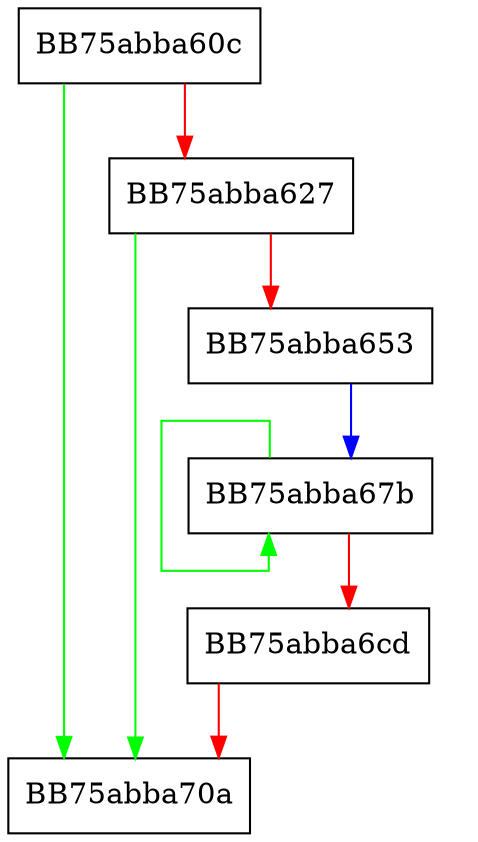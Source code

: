 digraph backup_page {
  node [shape="box"];
  graph [splines=ortho];
  BB75abba60c -> BB75abba70a [color="green"];
  BB75abba60c -> BB75abba627 [color="red"];
  BB75abba627 -> BB75abba70a [color="green"];
  BB75abba627 -> BB75abba653 [color="red"];
  BB75abba653 -> BB75abba67b [color="blue"];
  BB75abba67b -> BB75abba67b [color="green"];
  BB75abba67b -> BB75abba6cd [color="red"];
  BB75abba6cd -> BB75abba70a [color="red"];
}